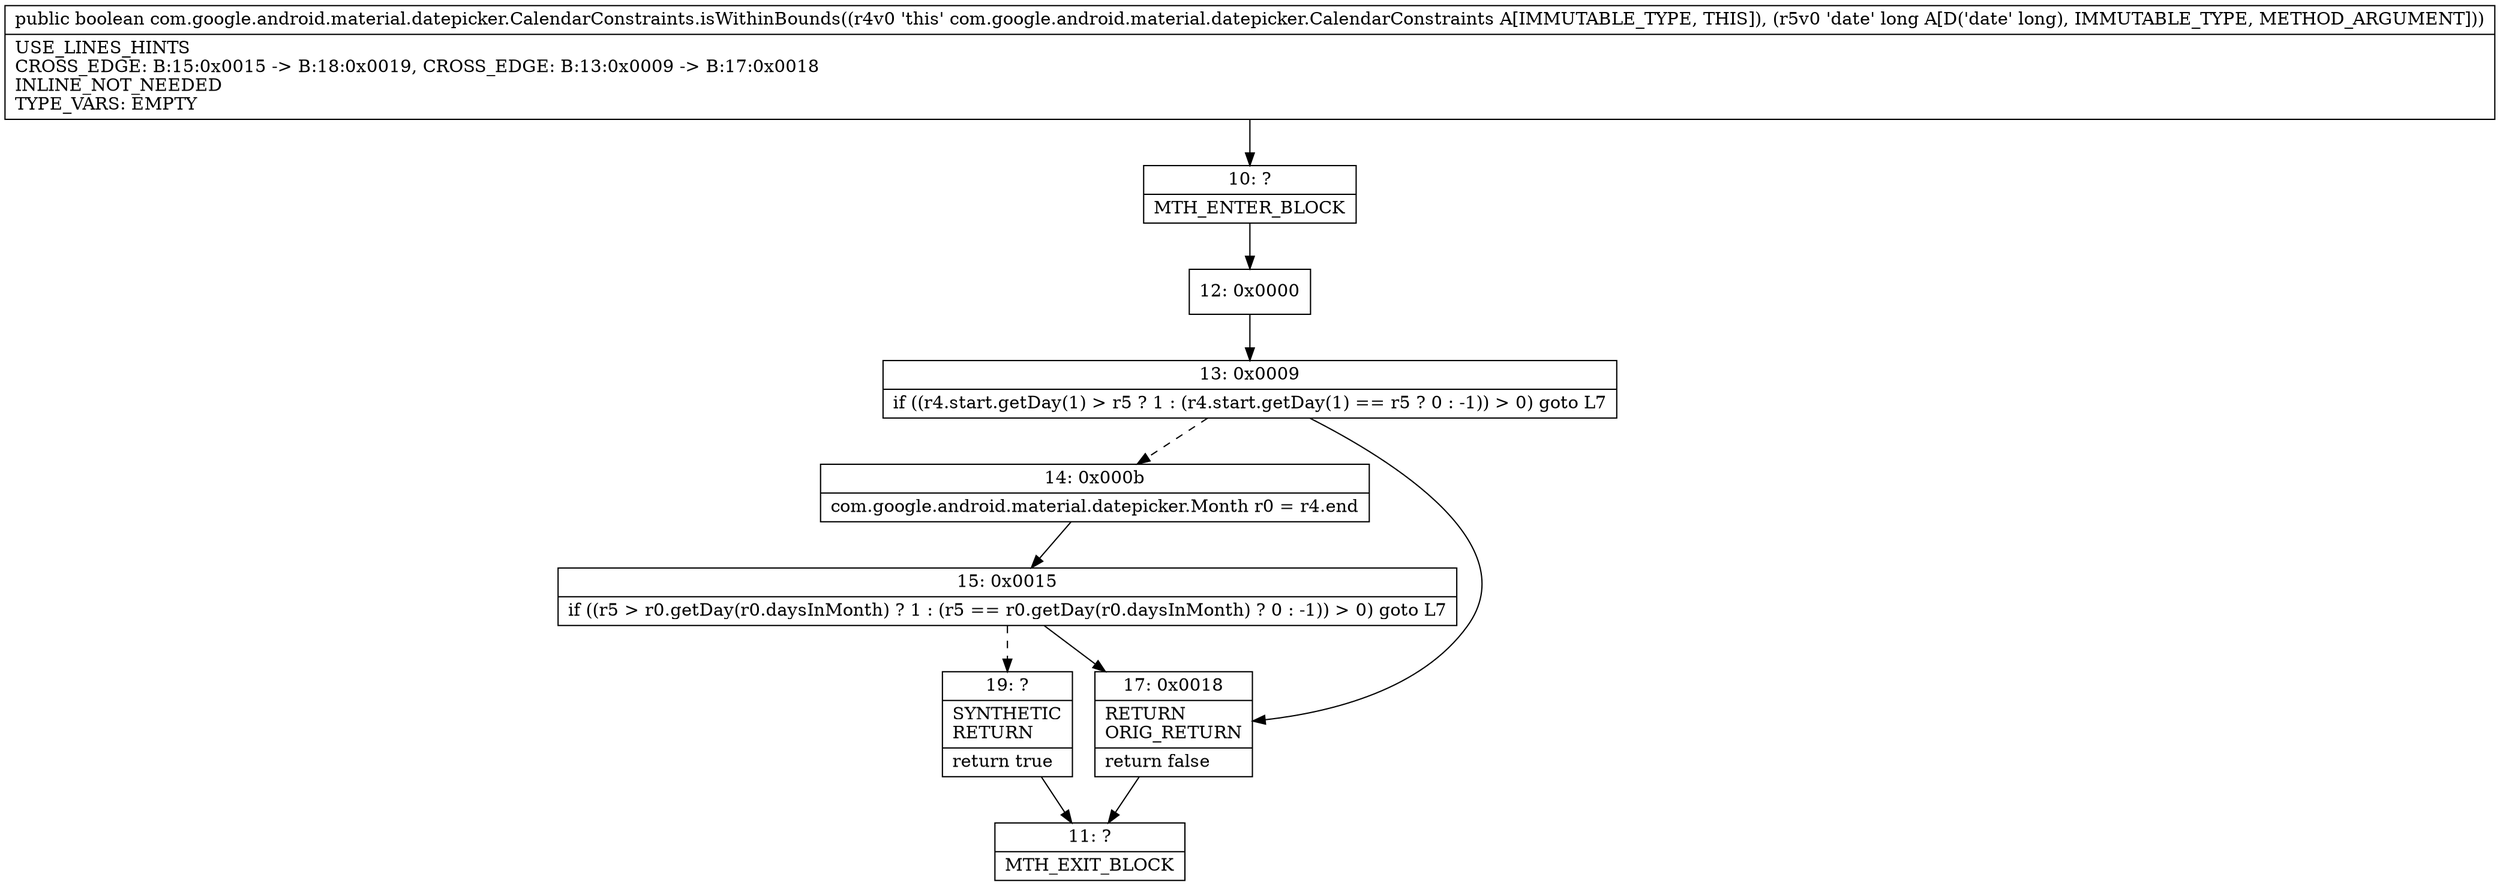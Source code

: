 digraph "CFG forcom.google.android.material.datepicker.CalendarConstraints.isWithinBounds(J)Z" {
Node_10 [shape=record,label="{10\:\ ?|MTH_ENTER_BLOCK\l}"];
Node_12 [shape=record,label="{12\:\ 0x0000}"];
Node_13 [shape=record,label="{13\:\ 0x0009|if ((r4.start.getDay(1) \> r5 ? 1 : (r4.start.getDay(1) == r5 ? 0 : \-1)) \> 0) goto L7\l}"];
Node_14 [shape=record,label="{14\:\ 0x000b|com.google.android.material.datepicker.Month r0 = r4.end\l}"];
Node_15 [shape=record,label="{15\:\ 0x0015|if ((r5 \> r0.getDay(r0.daysInMonth) ? 1 : (r5 == r0.getDay(r0.daysInMonth) ? 0 : \-1)) \> 0) goto L7\l}"];
Node_19 [shape=record,label="{19\:\ ?|SYNTHETIC\lRETURN\l|return true\l}"];
Node_11 [shape=record,label="{11\:\ ?|MTH_EXIT_BLOCK\l}"];
Node_17 [shape=record,label="{17\:\ 0x0018|RETURN\lORIG_RETURN\l|return false\l}"];
MethodNode[shape=record,label="{public boolean com.google.android.material.datepicker.CalendarConstraints.isWithinBounds((r4v0 'this' com.google.android.material.datepicker.CalendarConstraints A[IMMUTABLE_TYPE, THIS]), (r5v0 'date' long A[D('date' long), IMMUTABLE_TYPE, METHOD_ARGUMENT]))  | USE_LINES_HINTS\lCROSS_EDGE: B:15:0x0015 \-\> B:18:0x0019, CROSS_EDGE: B:13:0x0009 \-\> B:17:0x0018\lINLINE_NOT_NEEDED\lTYPE_VARS: EMPTY\l}"];
MethodNode -> Node_10;Node_10 -> Node_12;
Node_12 -> Node_13;
Node_13 -> Node_14[style=dashed];
Node_13 -> Node_17;
Node_14 -> Node_15;
Node_15 -> Node_17;
Node_15 -> Node_19[style=dashed];
Node_19 -> Node_11;
Node_17 -> Node_11;
}

